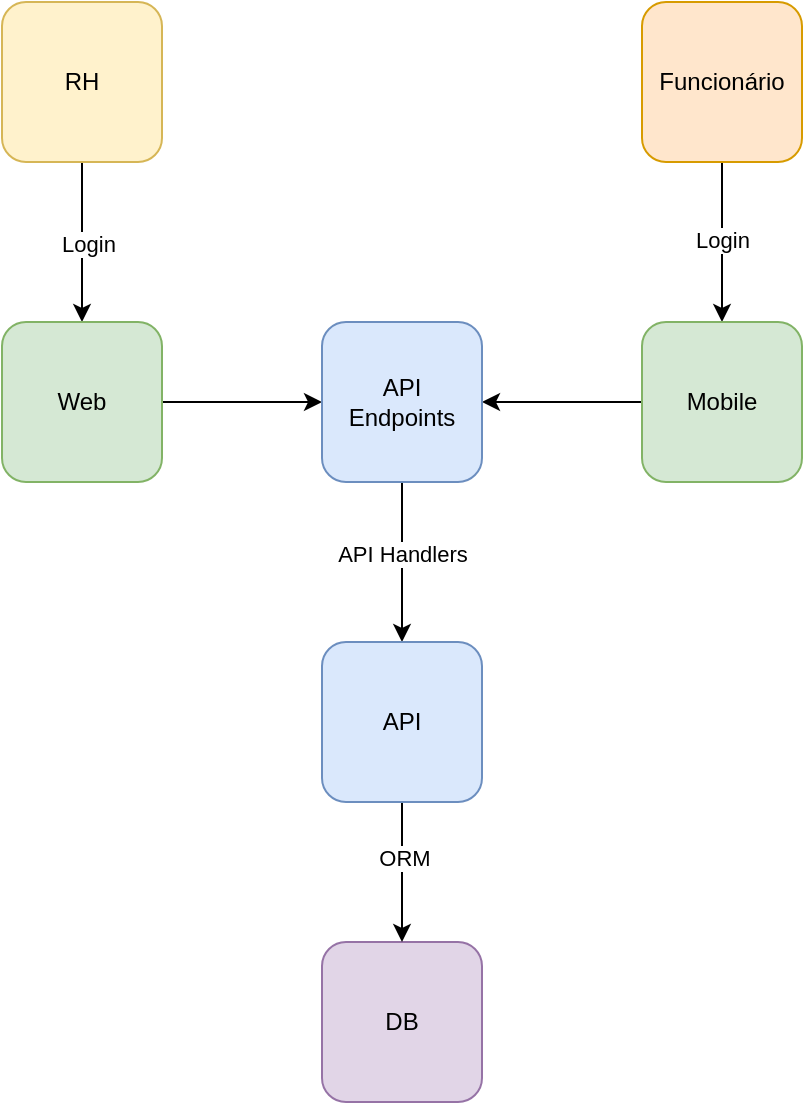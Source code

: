 <mxfile version="27.2.0">
  <diagram name="Página-1" id="kPdVH2KCaLIll-RG5n46">
    <mxGraphModel dx="1426" dy="749" grid="1" gridSize="10" guides="1" tooltips="1" connect="1" arrows="1" fold="1" page="1" pageScale="1" pageWidth="827" pageHeight="1169" math="0" shadow="0">
      <root>
        <mxCell id="0" />
        <mxCell id="1" parent="0" />
        <mxCell id="Dg9mZwrB-1rd47UA7Utw-5" style="edgeStyle=orthogonalEdgeStyle;rounded=0;orthogonalLoop=1;jettySize=auto;html=1;entryX=0.5;entryY=0;entryDx=0;entryDy=0;" edge="1" parent="1" source="Dg9mZwrB-1rd47UA7Utw-1" target="Dg9mZwrB-1rd47UA7Utw-3">
          <mxGeometry relative="1" as="geometry" />
        </mxCell>
        <mxCell id="Dg9mZwrB-1rd47UA7Utw-7" value="Login" style="edgeLabel;html=1;align=center;verticalAlign=middle;resizable=0;points=[];" vertex="1" connectable="0" parent="Dg9mZwrB-1rd47UA7Utw-5">
          <mxGeometry x="0.025" y="3" relative="1" as="geometry">
            <mxPoint as="offset" />
          </mxGeometry>
        </mxCell>
        <mxCell id="Dg9mZwrB-1rd47UA7Utw-1" value="RH" style="rounded=1;whiteSpace=wrap;html=1;fillColor=#fff2cc;strokeColor=#d6b656;" vertex="1" parent="1">
          <mxGeometry x="200" y="80" width="80" height="80" as="geometry" />
        </mxCell>
        <mxCell id="Dg9mZwrB-1rd47UA7Utw-6" style="edgeStyle=orthogonalEdgeStyle;rounded=0;orthogonalLoop=1;jettySize=auto;html=1;entryX=0.5;entryY=0;entryDx=0;entryDy=0;" edge="1" parent="1" source="Dg9mZwrB-1rd47UA7Utw-2" target="Dg9mZwrB-1rd47UA7Utw-4">
          <mxGeometry relative="1" as="geometry" />
        </mxCell>
        <mxCell id="Dg9mZwrB-1rd47UA7Utw-8" value="Login" style="edgeLabel;html=1;align=center;verticalAlign=middle;resizable=0;points=[];" vertex="1" connectable="0" parent="Dg9mZwrB-1rd47UA7Utw-6">
          <mxGeometry x="-0.022" relative="1" as="geometry">
            <mxPoint as="offset" />
          </mxGeometry>
        </mxCell>
        <mxCell id="Dg9mZwrB-1rd47UA7Utw-2" value="Funcionário" style="rounded=1;whiteSpace=wrap;html=1;fillColor=#ffe6cc;strokeColor=#d79b00;" vertex="1" parent="1">
          <mxGeometry x="520" y="80" width="80" height="80" as="geometry" />
        </mxCell>
        <mxCell id="Dg9mZwrB-1rd47UA7Utw-11" style="edgeStyle=orthogonalEdgeStyle;rounded=0;orthogonalLoop=1;jettySize=auto;html=1;" edge="1" parent="1" source="Dg9mZwrB-1rd47UA7Utw-3" target="Dg9mZwrB-1rd47UA7Utw-9">
          <mxGeometry relative="1" as="geometry" />
        </mxCell>
        <mxCell id="Dg9mZwrB-1rd47UA7Utw-3" value="Web" style="rounded=1;whiteSpace=wrap;html=1;fillColor=#d5e8d4;strokeColor=#82b366;" vertex="1" parent="1">
          <mxGeometry x="200" y="240" width="80" height="80" as="geometry" />
        </mxCell>
        <mxCell id="Dg9mZwrB-1rd47UA7Utw-12" style="edgeStyle=orthogonalEdgeStyle;rounded=0;orthogonalLoop=1;jettySize=auto;html=1;entryX=1;entryY=0.5;entryDx=0;entryDy=0;" edge="1" parent="1" source="Dg9mZwrB-1rd47UA7Utw-4" target="Dg9mZwrB-1rd47UA7Utw-9">
          <mxGeometry relative="1" as="geometry" />
        </mxCell>
        <mxCell id="Dg9mZwrB-1rd47UA7Utw-4" value="Mobile" style="rounded=1;whiteSpace=wrap;html=1;fillColor=#d5e8d4;strokeColor=#82b366;" vertex="1" parent="1">
          <mxGeometry x="520" y="240" width="80" height="80" as="geometry" />
        </mxCell>
        <mxCell id="Dg9mZwrB-1rd47UA7Utw-19" style="edgeStyle=orthogonalEdgeStyle;rounded=0;orthogonalLoop=1;jettySize=auto;html=1;entryX=0.5;entryY=0;entryDx=0;entryDy=0;" edge="1" parent="1" source="Dg9mZwrB-1rd47UA7Utw-9" target="Dg9mZwrB-1rd47UA7Utw-18">
          <mxGeometry relative="1" as="geometry" />
        </mxCell>
        <mxCell id="Dg9mZwrB-1rd47UA7Utw-25" value="API Handlers" style="edgeLabel;html=1;align=center;verticalAlign=middle;resizable=0;points=[];" vertex="1" connectable="0" parent="Dg9mZwrB-1rd47UA7Utw-19">
          <mxGeometry x="-0.1" relative="1" as="geometry">
            <mxPoint as="offset" />
          </mxGeometry>
        </mxCell>
        <mxCell id="Dg9mZwrB-1rd47UA7Utw-9" value="API&lt;div&gt;Endpoints&lt;/div&gt;" style="rounded=1;whiteSpace=wrap;html=1;fillColor=#dae8fc;strokeColor=#6c8ebf;" vertex="1" parent="1">
          <mxGeometry x="360" y="240" width="80" height="80" as="geometry" />
        </mxCell>
        <mxCell id="Dg9mZwrB-1rd47UA7Utw-15" value="DB" style="rounded=1;whiteSpace=wrap;html=1;fillColor=#e1d5e7;strokeColor=#9673a6;" vertex="1" parent="1">
          <mxGeometry x="360" y="550" width="80" height="80" as="geometry" />
        </mxCell>
        <mxCell id="Dg9mZwrB-1rd47UA7Utw-20" style="edgeStyle=orthogonalEdgeStyle;rounded=0;orthogonalLoop=1;jettySize=auto;html=1;entryX=0.5;entryY=0;entryDx=0;entryDy=0;" edge="1" parent="1" source="Dg9mZwrB-1rd47UA7Utw-18" target="Dg9mZwrB-1rd47UA7Utw-15">
          <mxGeometry relative="1" as="geometry" />
        </mxCell>
        <mxCell id="Dg9mZwrB-1rd47UA7Utw-26" value="ORM" style="edgeLabel;html=1;align=center;verticalAlign=middle;resizable=0;points=[];" vertex="1" connectable="0" parent="Dg9mZwrB-1rd47UA7Utw-20">
          <mxGeometry x="-0.2" y="1" relative="1" as="geometry">
            <mxPoint as="offset" />
          </mxGeometry>
        </mxCell>
        <mxCell id="Dg9mZwrB-1rd47UA7Utw-18" value="API" style="rounded=1;whiteSpace=wrap;html=1;fillColor=#dae8fc;strokeColor=#6c8ebf;" vertex="1" parent="1">
          <mxGeometry x="360" y="400" width="80" height="80" as="geometry" />
        </mxCell>
      </root>
    </mxGraphModel>
  </diagram>
</mxfile>
